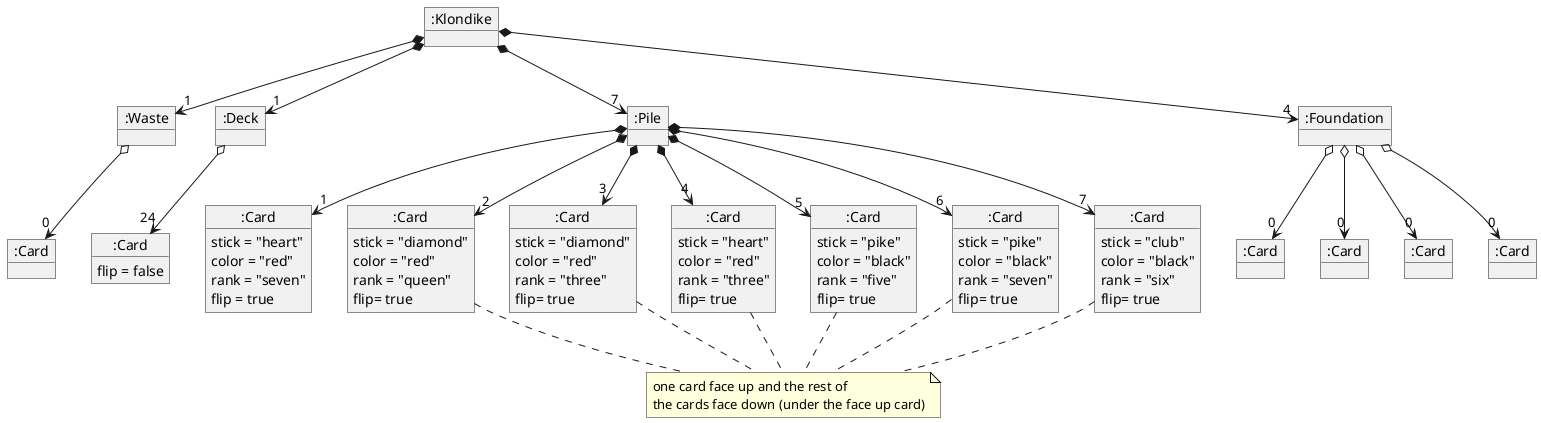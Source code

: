 @startuml

object ":Klondike" as Klondike
object ":Waste" as Waste
object ":Deck" as Deck
object ":Pile" as Pile
object ":Foundation" as Foundation
object ":Card" as Card
object ":Card" as Card2
object ":Card" as Card3
object ":Card" as Card4
object ":Card" as CardWaste
note as N2
one card face up and the rest of 
the cards face down (under the face up card)
end note
object ":Card" as CardDeck {
  flip = false
}
object ":Card" as CardPile {
 stick = "heart"
 color = "red"
 rank = "seven"
 flip = true
}
object ":Card" as CardPile2 {
 stick = "diamond"
 color = "red"
 rank = "queen"
 flip= true
}
object ":Card" as CardPile3 {
 stick = "diamond"
 color = "red"
 rank = "three"
 flip= true
}
object ":Card" as CardPile4 {
 stick = "heart"
 color = "red"
 rank = "three"
 flip= true
}
object ":Card" as CardPile5 {
 stick = "pike"
 color = "black"
 rank = "five"
 flip= true
}
object ":Card" as CardPile6 {
 stick = "pike"
 color = "black"
 rank = "seven"
 flip= true
}
object ":Card" as CardPile7 {
 stick = "club"
 color = "black"
 rank = "six"
 flip= true
}

Klondike *-down-> "1"  Waste
Klondike *-down-> "1" Deck
Klondike *-down-> "7"  Pile
Klondike *-down-> "4"  Foundation

Foundation o-down-> "0"  Card
Foundation o-down-> "0"  Card2
Foundation o-down-> "0"  Card3
Foundation o-down-> "0"  Card4

Waste o-down-> "0"  CardWaste

Deck o-down-> "24"  CardDeck

Pile *-down-> "1"  CardPile
Pile *-down->"2"   CardPile2
Pile *-down-> "3"   CardPile3
Pile *-down-> "4"   CardPile4
Pile *-down-> "5"   CardPile5
Pile *-down-> "6"   CardPile6
Pile *-down-> "7"   CardPile7


CardPile2 .. N2
CardPile3 .. N2
CardPile4 .. N2
CardPile5 .. N2
CardPile6 .. N2
CardPile7 .. N2

@enduml